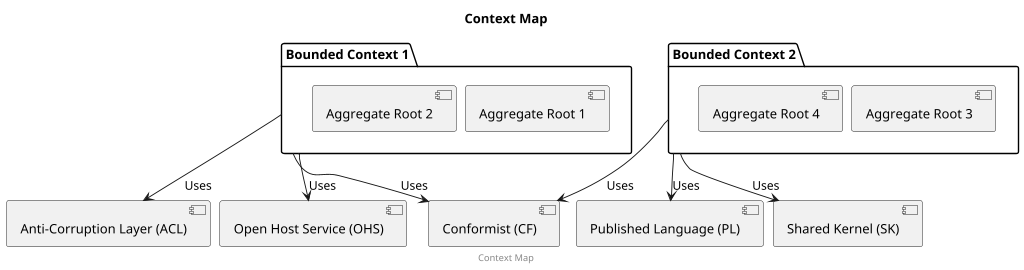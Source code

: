 @startuml context map

title **Context Map**
footer Context Map
scale max 1024 width

skinparam nodesep 10
skinparam ranksep 15

' Define the different bounded contexts
package "Bounded Context 1" as BC1 {
  [Aggregate Root 1]
  [Aggregate Root 2]
}

package "Bounded Context 2" as BC2 {
  [Aggregate Root 3]
  [Aggregate Root 4]
}

' Define the different DDD patterns
[Anti-Corruption Layer (ACL)] as ACL
[Open Host Service (OHS)] as OHS
[Published Language (PL)] as PL
[Shared Kernel (SK)] as SK
[Conformist (CF)] as CF

' Define the relationships between the bounded contexts and the DDD patterns
BC1 --> ACL : Uses
BC1 --> OHS : Uses
BC2 --> PL : Uses
BC2 --> SK : Uses
BC1 --> CF : Uses
BC2 --> CF : Uses

@enduml
